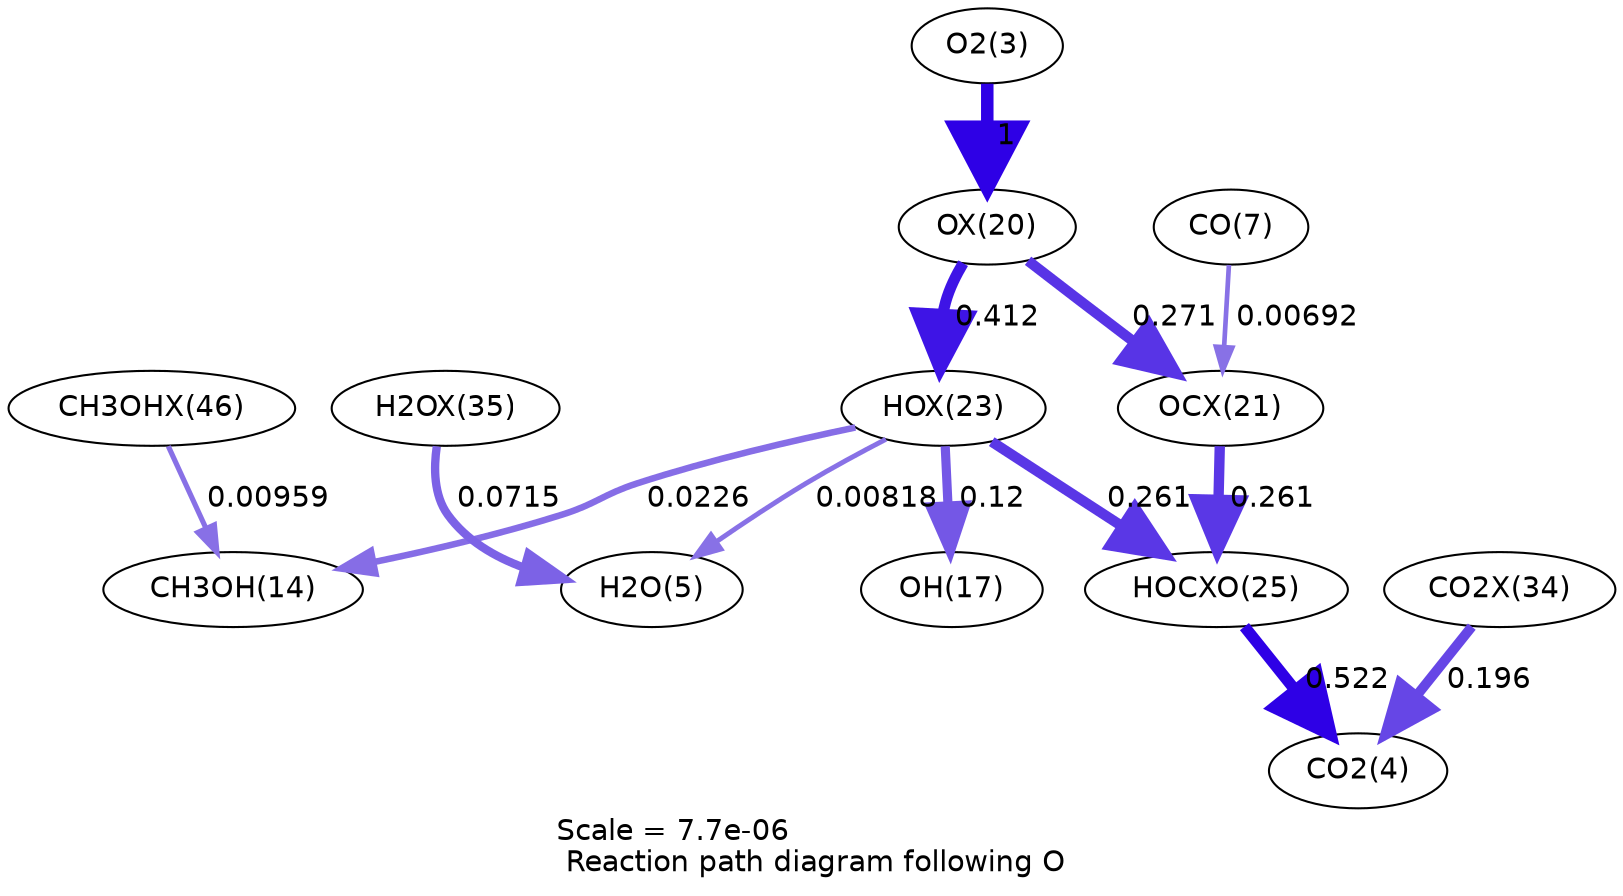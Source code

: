digraph reaction_paths {
center=1;
s5 -> s37[fontname="Helvetica", penwidth=6, arrowsize=3, color="0.7, 1.5, 0.9"
, label=" 1"];
s37 -> s40[fontname="Helvetica", penwidth=5.33, arrowsize=2.67, color="0.7, 0.912, 0.9"
, label=" 0.412"];
s37 -> s38[fontname="Helvetica", penwidth=5.01, arrowsize=2.51, color="0.7, 0.771, 0.9"
, label=" 0.271"];
s40 -> s16[fontname="Helvetica", penwidth=3.14, arrowsize=1.57, color="0.7, 0.523, 0.9"
, label=" 0.0226"];
s40 -> s19[fontname="Helvetica", penwidth=4.4, arrowsize=2.2, color="0.7, 0.62, 0.9"
, label=" 0.12"];
s40 -> s7[fontname="Helvetica", penwidth=2.37, arrowsize=1.19, color="0.7, 0.508, 0.9"
, label=" 0.00818"];
s40 -> s42[fontname="Helvetica", penwidth=4.99, arrowsize=2.49, color="0.7, 0.761, 0.9"
, label=" 0.261"];
s56 -> s16[fontname="Helvetica", penwidth=2.49, arrowsize=1.25, color="0.7, 0.51, 0.9"
, label=" 0.00959"];
s47 -> s7[fontname="Helvetica", penwidth=4.01, arrowsize=2, color="0.7, 0.572, 0.9"
, label=" 0.0715"];
s9 -> s38[fontname="Helvetica", penwidth=2.25, arrowsize=1.12, color="0.7, 0.507, 0.9"
, label=" 0.00692"];
s38 -> s42[fontname="Helvetica", penwidth=4.99, arrowsize=2.49, color="0.7, 0.761, 0.9"
, label=" 0.261"];
s42 -> s6[fontname="Helvetica", penwidth=5.51, arrowsize=2.75, color="0.7, 1.02, 0.9"
, label=" 0.522"];
s46 -> s6[fontname="Helvetica", penwidth=4.77, arrowsize=2.39, color="0.7, 0.696, 0.9"
, label=" 0.196"];
s5 [ fontname="Helvetica", label="O2(3)"];
s6 [ fontname="Helvetica", label="CO2(4)"];
s7 [ fontname="Helvetica", label="H2O(5)"];
s9 [ fontname="Helvetica", label="CO(7)"];
s16 [ fontname="Helvetica", label="CH3OH(14)"];
s19 [ fontname="Helvetica", label="OH(17)"];
s37 [ fontname="Helvetica", label="OX(20)"];
s38 [ fontname="Helvetica", label="OCX(21)"];
s40 [ fontname="Helvetica", label="HOX(23)"];
s42 [ fontname="Helvetica", label="HOCXO(25)"];
s46 [ fontname="Helvetica", label="CO2X(34)"];
s47 [ fontname="Helvetica", label="H2OX(35)"];
s56 [ fontname="Helvetica", label="CH3OHX(46)"];
 label = "Scale = 7.7e-06\l Reaction path diagram following O";
 fontname = "Helvetica";
}
